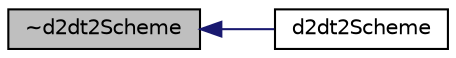 digraph "~d2dt2Scheme"
{
  bgcolor="transparent";
  edge [fontname="Helvetica",fontsize="10",labelfontname="Helvetica",labelfontsize="10"];
  node [fontname="Helvetica",fontsize="10",shape=record];
  rankdir="LR";
  Node1 [label="~d2dt2Scheme",height=0.2,width=0.4,color="black", fillcolor="grey75", style="filled", fontcolor="black"];
  Node1 -> Node2 [dir="back",color="midnightblue",fontsize="10",style="solid",fontname="Helvetica"];
  Node2 [label="d2dt2Scheme",height=0.2,width=0.4,color="black",URL="$a00504.html#a1d2b7b3ae17391c66899dd8bd92a5eb0",tooltip="Construct from mesh and Istream. "];
}
